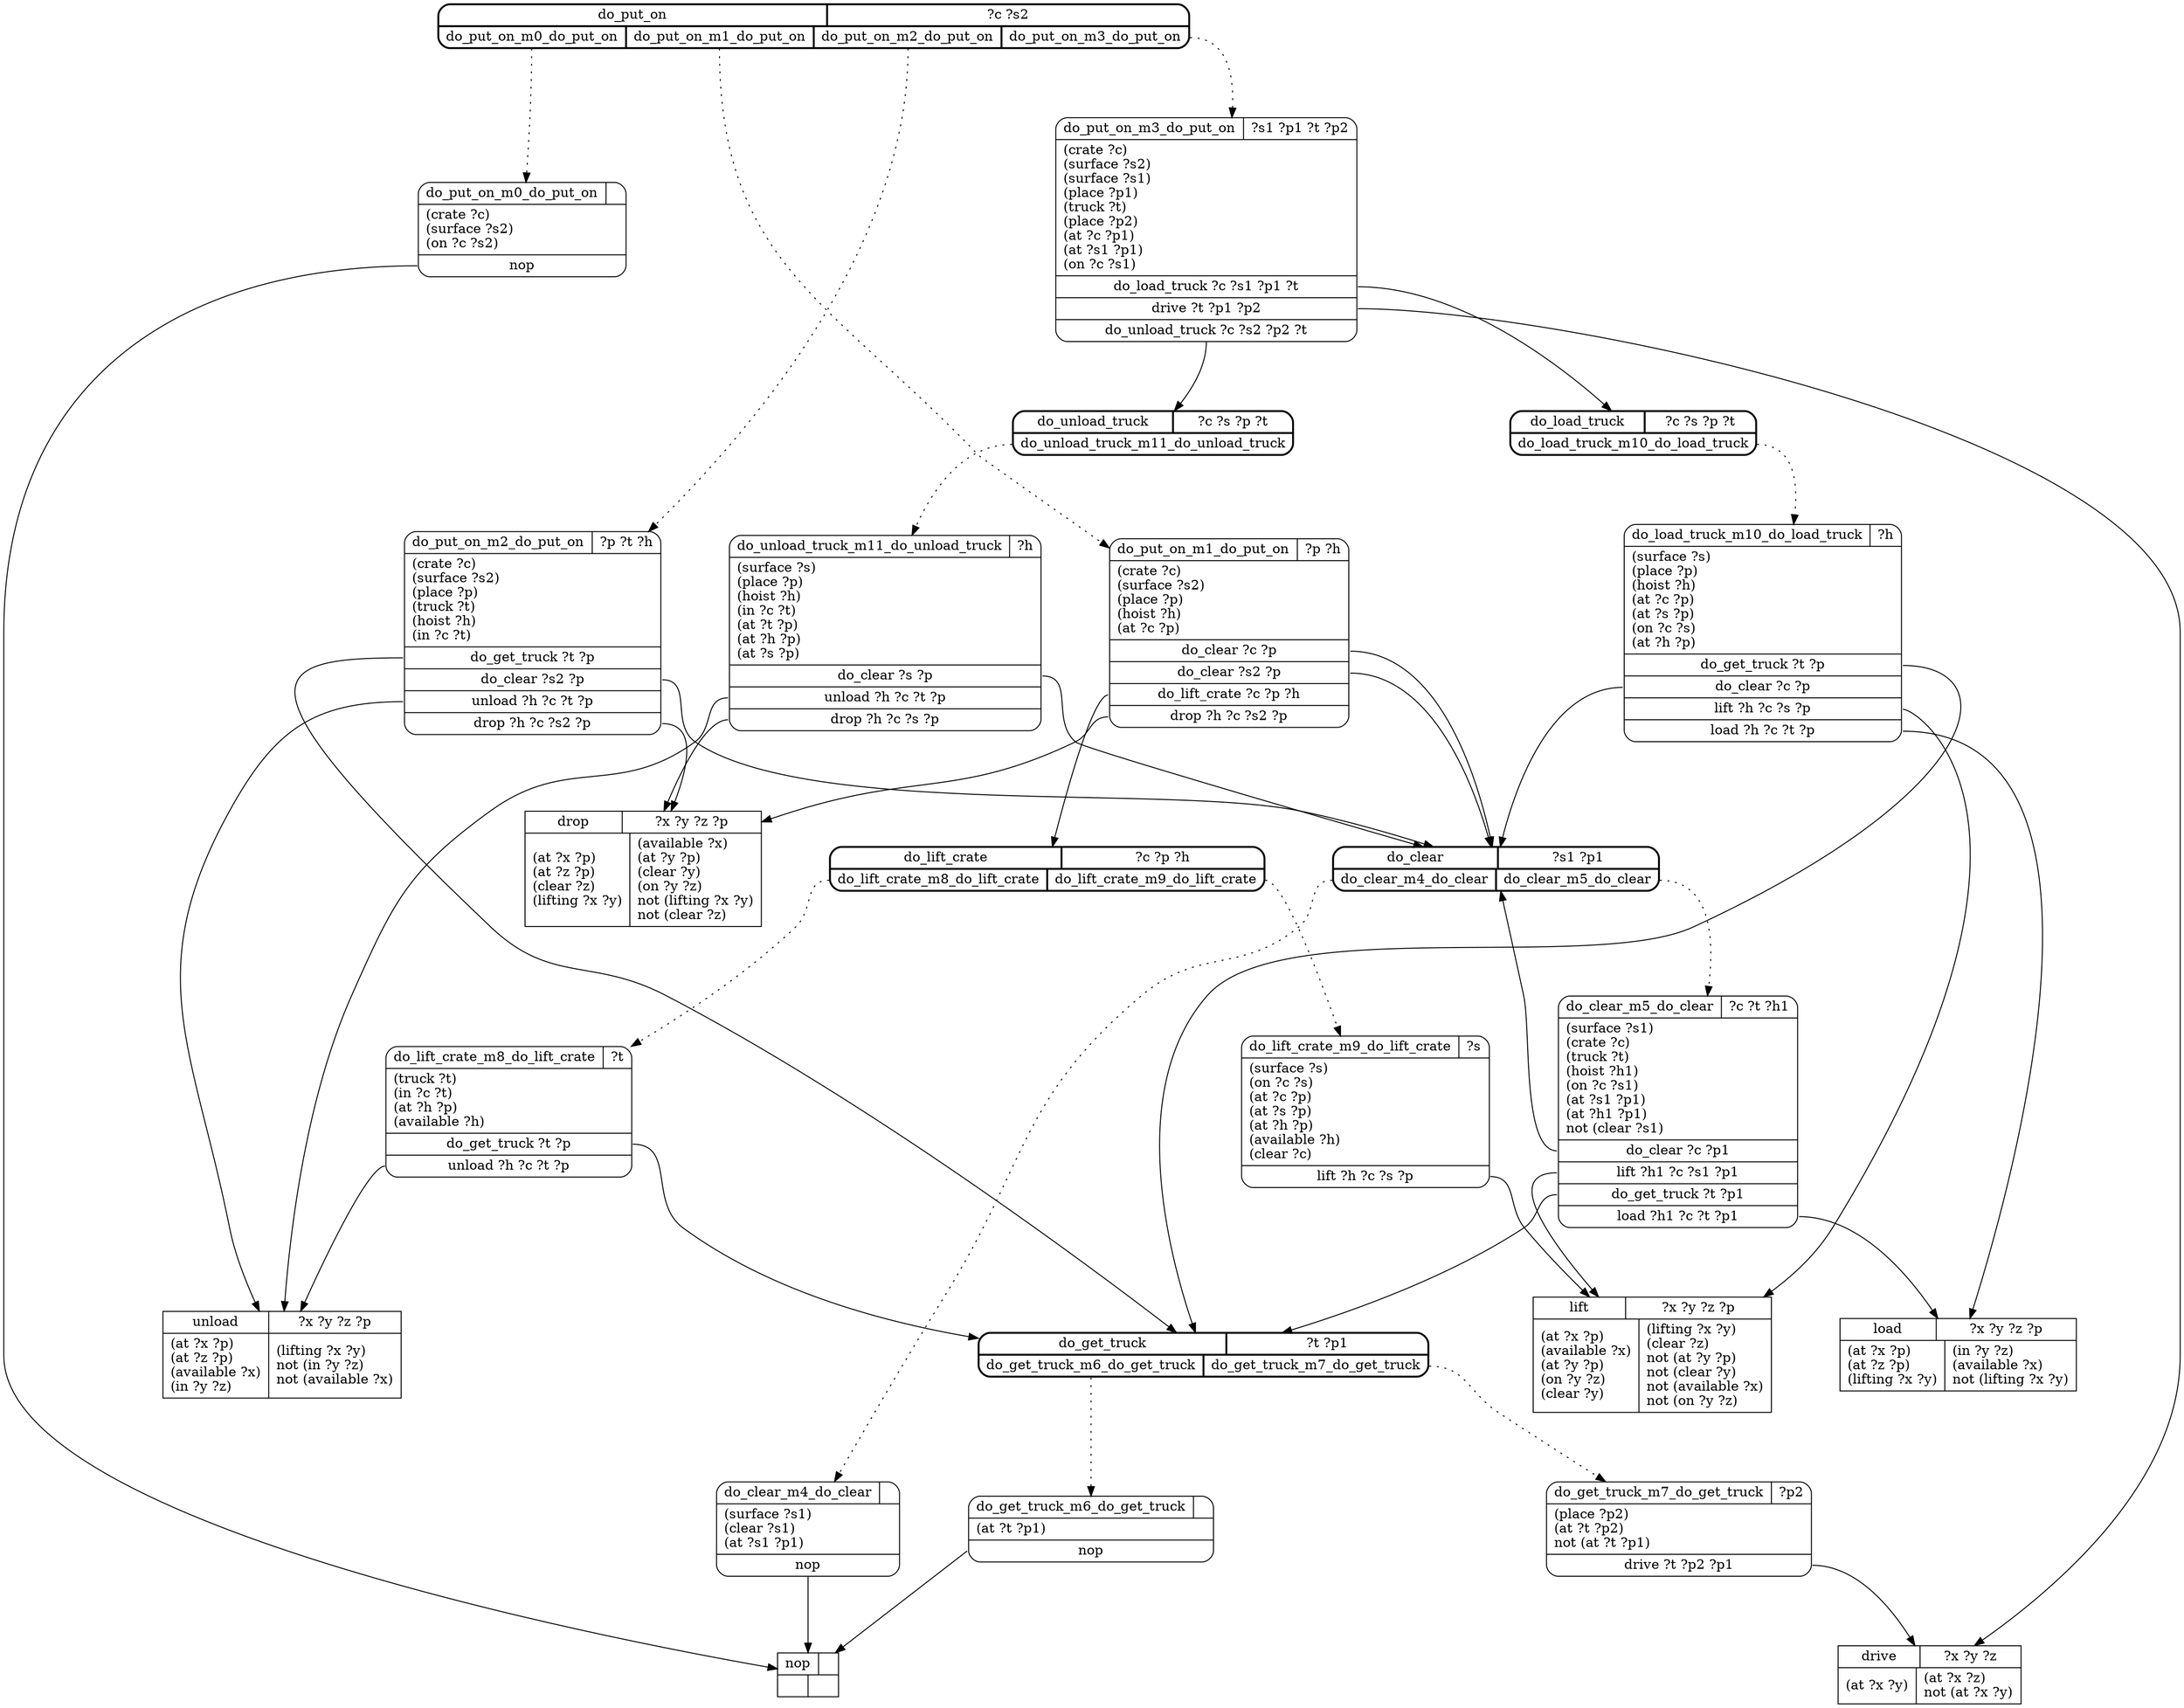 // Generated by Hype
digraph "depot" {
  nodesep=1
  ranksep=1
  // Operators
  node [shape=record]
  "drive" [
    label="{{\N|?x ?y ?z}|{(at ?x ?y)\l|(at ?x ?z)\lnot (at ?x ?y)\l}}"
  ]
  "lift" [
    label="{{\N|?x ?y ?z ?p}|{(at ?x ?p)\l(available ?x)\l(at ?y ?p)\l(on ?y ?z)\l(clear ?y)\l|(lifting ?x ?y)\l(clear ?z)\lnot (at ?y ?p)\lnot (clear ?y)\lnot (available ?x)\lnot (on ?y ?z)\l}}"
  ]
  "drop" [
    label="{{\N|?x ?y ?z ?p}|{(at ?x ?p)\l(at ?z ?p)\l(clear ?z)\l(lifting ?x ?y)\l|(available ?x)\l(at ?y ?p)\l(clear ?y)\l(on ?y ?z)\lnot (lifting ?x ?y)\lnot (clear ?z)\l}}"
  ]
  "load" [
    label="{{\N|?x ?y ?z ?p}|{(at ?x ?p)\l(at ?z ?p)\l(lifting ?x ?y)\l|(in ?y ?z)\l(available ?x)\lnot (lifting ?x ?y)\l}}"
  ]
  "unload" [
    label="{{\N|?x ?y ?z ?p}|{(at ?x ?p)\l(at ?z ?p)\l(available ?x)\l(in ?y ?z)\l|(lifting ?x ?y)\lnot (in ?y ?z)\lnot (available ?x)\l}}"
  ]
  "nop" [
    label="{{\N|}|{|}}"
  ]
  // Methods
  node [shape=Mrecord]
  "do_put_on" [
    style=bold
    label="{{\N|?c ?s2}|{<0>do_put_on_m0_do_put_on|<1>do_put_on_m1_do_put_on|<2>do_put_on_m2_do_put_on|<3>do_put_on_m3_do_put_on}}"
  ]
  "do_put_on_m0_do_put_on" [
    label="{{\N|}|(crate ?c)\l(surface ?s2)\l(on ?c ?s2)\l|<0>nop}"
  ]
  "do_put_on":0 -> "do_put_on_m0_do_put_on" [style=dotted]
  "do_put_on_m0_do_put_on":0 -> "nop"
  "do_put_on_m1_do_put_on" [
    label="{{\N|?p ?h}|(crate ?c)\l(surface ?s2)\l(place ?p)\l(hoist ?h)\l(at ?c ?p)\l|<0>do_clear ?c ?p|<1>do_clear ?s2 ?p|<2>do_lift_crate ?c ?p ?h|<3>drop ?h ?c ?s2 ?p}"
  ]
  "do_put_on":1 -> "do_put_on_m1_do_put_on" [style=dotted]
  "do_put_on_m1_do_put_on":0 -> "do_clear"
  "do_put_on_m1_do_put_on":1 -> "do_clear"
  "do_put_on_m1_do_put_on":2 -> "do_lift_crate"
  "do_put_on_m1_do_put_on":3 -> "drop"
  "do_put_on_m2_do_put_on" [
    label="{{\N|?p ?t ?h}|(crate ?c)\l(surface ?s2)\l(place ?p)\l(truck ?t)\l(hoist ?h)\l(in ?c ?t)\l|<0>do_get_truck ?t ?p|<1>do_clear ?s2 ?p|<2>unload ?h ?c ?t ?p|<3>drop ?h ?c ?s2 ?p}"
  ]
  "do_put_on":2 -> "do_put_on_m2_do_put_on" [style=dotted]
  "do_put_on_m2_do_put_on":0 -> "do_get_truck"
  "do_put_on_m2_do_put_on":1 -> "do_clear"
  "do_put_on_m2_do_put_on":2 -> "unload"
  "do_put_on_m2_do_put_on":3 -> "drop"
  "do_put_on_m3_do_put_on" [
    label="{{\N|?s1 ?p1 ?t ?p2}|(crate ?c)\l(surface ?s2)\l(surface ?s1)\l(place ?p1)\l(truck ?t)\l(place ?p2)\l(at ?c ?p1)\l(at ?s1 ?p1)\l(on ?c ?s1)\l|<0>do_load_truck ?c ?s1 ?p1 ?t|<1>drive ?t ?p1 ?p2|<2>do_unload_truck ?c ?s2 ?p2 ?t}"
  ]
  "do_put_on":3 -> "do_put_on_m3_do_put_on" [style=dotted]
  "do_put_on_m3_do_put_on":0 -> "do_load_truck"
  "do_put_on_m3_do_put_on":1 -> "drive"
  "do_put_on_m3_do_put_on":2 -> "do_unload_truck"
  "do_clear" [
    style=bold
    label="{{\N|?s1 ?p1}|{<0>do_clear_m4_do_clear|<1>do_clear_m5_do_clear}}"
  ]
  "do_clear_m4_do_clear" [
    label="{{\N|}|(surface ?s1)\l(clear ?s1)\l(at ?s1 ?p1)\l|<0>nop}"
  ]
  "do_clear":0 -> "do_clear_m4_do_clear" [style=dotted]
  "do_clear_m4_do_clear":0 -> "nop"
  "do_clear_m5_do_clear" [
    label="{{\N|?c ?t ?h1}|(surface ?s1)\l(crate ?c)\l(truck ?t)\l(hoist ?h1)\l(on ?c ?s1)\l(at ?s1 ?p1)\l(at ?h1 ?p1)\lnot (clear ?s1)\l|<0>do_clear ?c ?p1|<1>lift ?h1 ?c ?s1 ?p1|<2>do_get_truck ?t ?p1|<3>load ?h1 ?c ?t ?p1}"
  ]
  "do_clear":1 -> "do_clear_m5_do_clear" [style=dotted]
  "do_clear_m5_do_clear":0 -> "do_clear"
  "do_clear_m5_do_clear":1 -> "lift"
  "do_clear_m5_do_clear":2 -> "do_get_truck"
  "do_clear_m5_do_clear":3 -> "load"
  "do_get_truck" [
    style=bold
    label="{{\N|?t ?p1}|{<0>do_get_truck_m6_do_get_truck|<1>do_get_truck_m7_do_get_truck}}"
  ]
  "do_get_truck_m6_do_get_truck" [
    label="{{\N|}|(at ?t ?p1)\l|<0>nop}"
  ]
  "do_get_truck":0 -> "do_get_truck_m6_do_get_truck" [style=dotted]
  "do_get_truck_m6_do_get_truck":0 -> "nop"
  "do_get_truck_m7_do_get_truck" [
    label="{{\N|?p2}|(place ?p2)\l(at ?t ?p2)\lnot (at ?t ?p1)\l|<0>drive ?t ?p2 ?p1}"
  ]
  "do_get_truck":1 -> "do_get_truck_m7_do_get_truck" [style=dotted]
  "do_get_truck_m7_do_get_truck":0 -> "drive"
  "do_lift_crate" [
    style=bold
    label="{{\N|?c ?p ?h}|{<0>do_lift_crate_m8_do_lift_crate|<1>do_lift_crate_m9_do_lift_crate}}"
  ]
  "do_lift_crate_m8_do_lift_crate" [
    label="{{\N|?t}|(truck ?t)\l(in ?c ?t)\l(at ?h ?p)\l(available ?h)\l|<0>do_get_truck ?t ?p|<1>unload ?h ?c ?t ?p}"
  ]
  "do_lift_crate":0 -> "do_lift_crate_m8_do_lift_crate" [style=dotted]
  "do_lift_crate_m8_do_lift_crate":0 -> "do_get_truck"
  "do_lift_crate_m8_do_lift_crate":1 -> "unload"
  "do_lift_crate_m9_do_lift_crate" [
    label="{{\N|?s}|(surface ?s)\l(on ?c ?s)\l(at ?c ?p)\l(at ?s ?p)\l(at ?h ?p)\l(available ?h)\l(clear ?c)\l|<0>lift ?h ?c ?s ?p}"
  ]
  "do_lift_crate":1 -> "do_lift_crate_m9_do_lift_crate" [style=dotted]
  "do_lift_crate_m9_do_lift_crate":0 -> "lift"
  "do_load_truck" [
    style=bold
    label="{{\N|?c ?s ?p ?t}|{<0>do_load_truck_m10_do_load_truck}}"
  ]
  "do_load_truck_m10_do_load_truck" [
    label="{{\N|?h}|(surface ?s)\l(place ?p)\l(hoist ?h)\l(at ?c ?p)\l(at ?s ?p)\l(on ?c ?s)\l(at ?h ?p)\l|<0>do_get_truck ?t ?p|<1>do_clear ?c ?p|<2>lift ?h ?c ?s ?p|<3>load ?h ?c ?t ?p}"
  ]
  "do_load_truck":0 -> "do_load_truck_m10_do_load_truck" [style=dotted]
  "do_load_truck_m10_do_load_truck":0 -> "do_get_truck"
  "do_load_truck_m10_do_load_truck":1 -> "do_clear"
  "do_load_truck_m10_do_load_truck":2 -> "lift"
  "do_load_truck_m10_do_load_truck":3 -> "load"
  "do_unload_truck" [
    style=bold
    label="{{\N|?c ?s ?p ?t}|{<0>do_unload_truck_m11_do_unload_truck}}"
  ]
  "do_unload_truck_m11_do_unload_truck" [
    label="{{\N|?h}|(surface ?s)\l(place ?p)\l(hoist ?h)\l(in ?c ?t)\l(at ?t ?p)\l(at ?h ?p)\l(at ?s ?p)\l|<0>do_clear ?s ?p|<1>unload ?h ?c ?t ?p|<2>drop ?h ?c ?s ?p}"
  ]
  "do_unload_truck":0 -> "do_unload_truck_m11_do_unload_truck" [style=dotted]
  "do_unload_truck_m11_do_unload_truck":0 -> "do_clear"
  "do_unload_truck_m11_do_unload_truck":1 -> "unload"
  "do_unload_truck_m11_do_unload_truck":2 -> "drop"
}